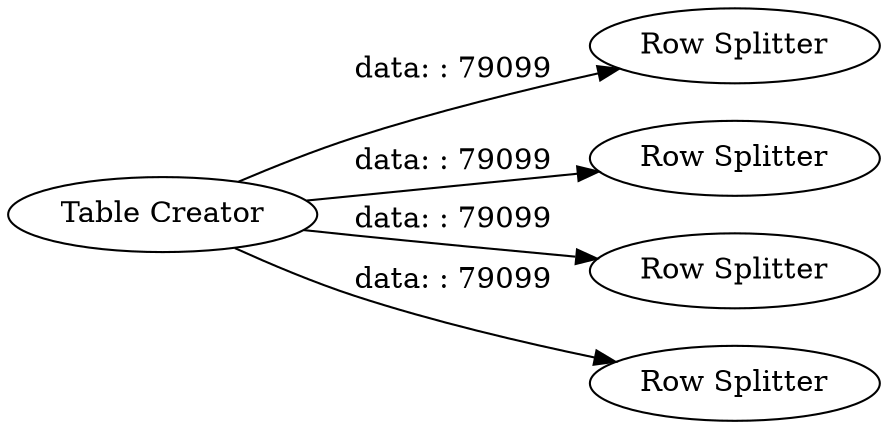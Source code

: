 digraph {
	"-3633108993210581608_8" [label="Row Splitter"]
	"-3633108993210581608_9" [label="Row Splitter"]
	"-3633108993210581608_6" [label="Row Splitter"]
	"-3633108993210581608_1" [label="Table Creator"]
	"-3633108993210581608_7" [label="Row Splitter"]
	"-3633108993210581608_1" -> "-3633108993210581608_8" [label="data: : 79099"]
	"-3633108993210581608_1" -> "-3633108993210581608_9" [label="data: : 79099"]
	"-3633108993210581608_1" -> "-3633108993210581608_6" [label="data: : 79099"]
	"-3633108993210581608_1" -> "-3633108993210581608_7" [label="data: : 79099"]
	rankdir=LR
}
